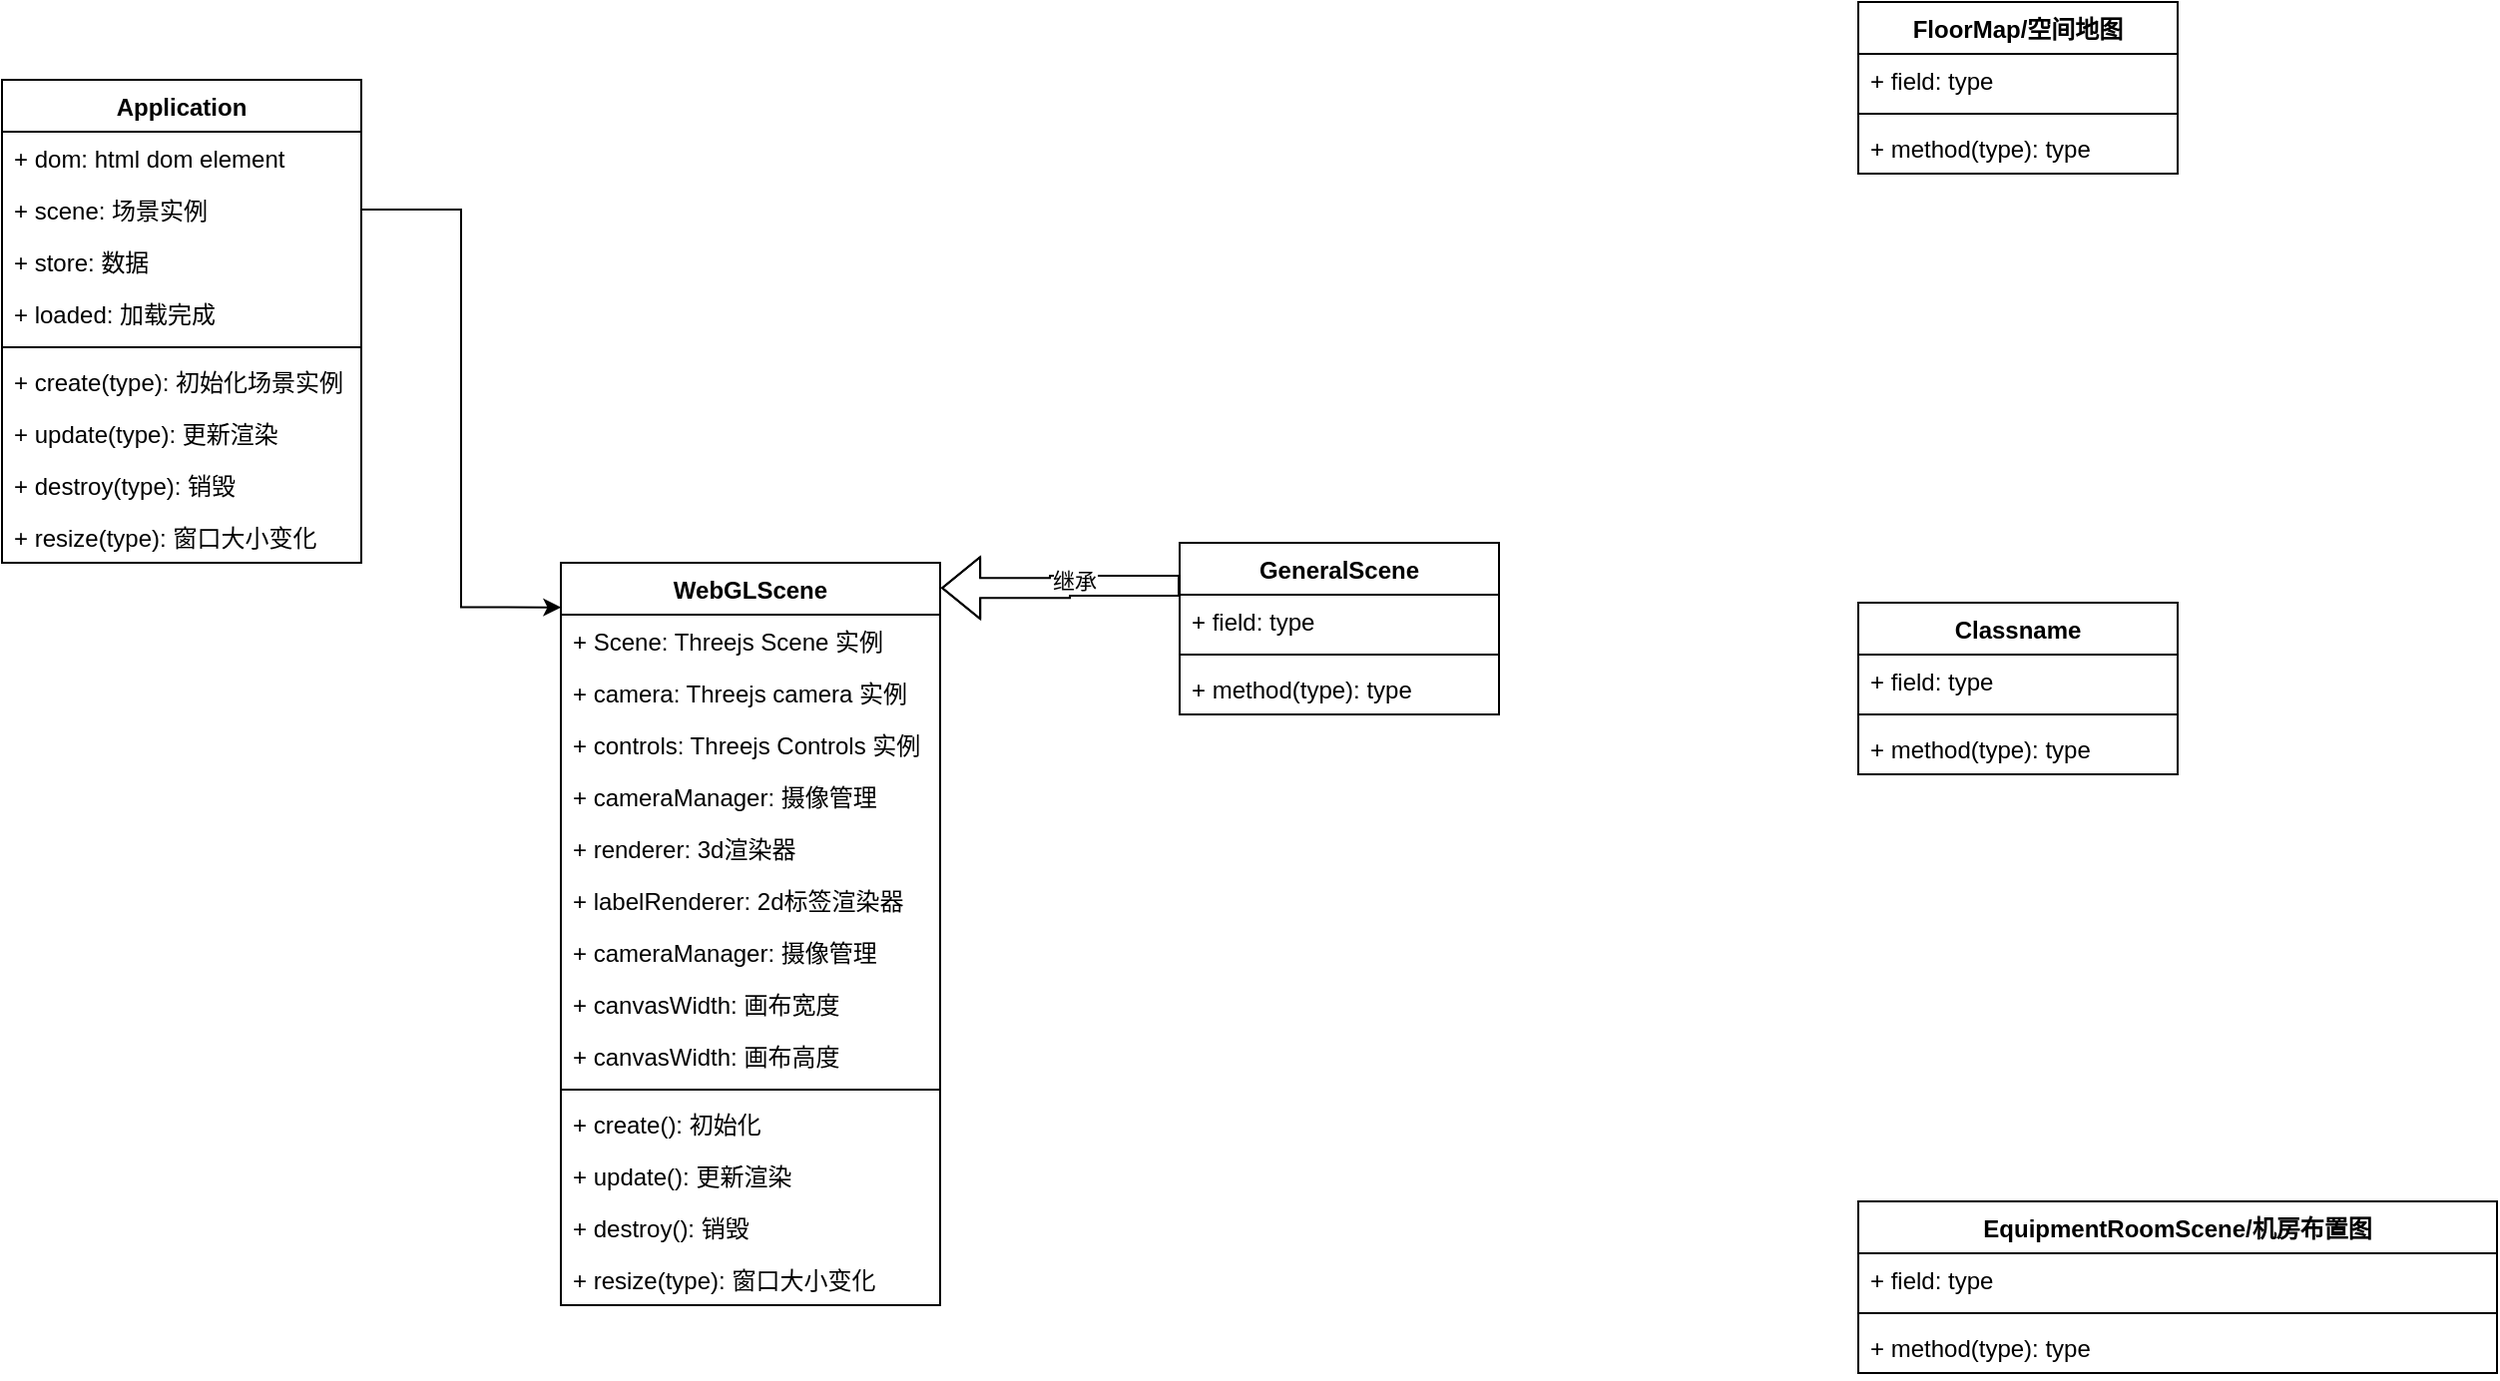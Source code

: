 <mxfile version="15.9.4" type="github">
  <diagram id="EdudkW2aPHIdIt6Wkw1W" name="Page-1">
    <mxGraphModel dx="2020" dy="1163" grid="1" gridSize="10" guides="1" tooltips="1" connect="1" arrows="1" fold="1" page="1" pageScale="1" pageWidth="827" pageHeight="1169" math="0" shadow="0">
      <root>
        <mxCell id="0" />
        <mxCell id="1" parent="0" />
        <mxCell id="uSqtEpiTZWyw5gjkjIYF-1" value="Application" style="swimlane;fontStyle=1;align=center;verticalAlign=top;childLayout=stackLayout;horizontal=1;startSize=26;horizontalStack=0;resizeParent=1;resizeParentMax=0;resizeLast=0;collapsible=1;marginBottom=0;" vertex="1" parent="1">
          <mxGeometry x="100" y="310" width="180" height="242" as="geometry" />
        </mxCell>
        <mxCell id="uSqtEpiTZWyw5gjkjIYF-2" value="+ dom: html dom element" style="text;strokeColor=none;fillColor=none;align=left;verticalAlign=top;spacingLeft=4;spacingRight=4;overflow=hidden;rotatable=0;points=[[0,0.5],[1,0.5]];portConstraint=eastwest;" vertex="1" parent="uSqtEpiTZWyw5gjkjIYF-1">
          <mxGeometry y="26" width="180" height="26" as="geometry" />
        </mxCell>
        <mxCell id="uSqtEpiTZWyw5gjkjIYF-5" value="+ scene: 场景实例" style="text;strokeColor=none;fillColor=none;align=left;verticalAlign=top;spacingLeft=4;spacingRight=4;overflow=hidden;rotatable=0;points=[[0,0.5],[1,0.5]];portConstraint=eastwest;" vertex="1" parent="uSqtEpiTZWyw5gjkjIYF-1">
          <mxGeometry y="52" width="180" height="26" as="geometry" />
        </mxCell>
        <mxCell id="uSqtEpiTZWyw5gjkjIYF-15" value="+ store: 数据" style="text;strokeColor=none;fillColor=none;align=left;verticalAlign=top;spacingLeft=4;spacingRight=4;overflow=hidden;rotatable=0;points=[[0,0.5],[1,0.5]];portConstraint=eastwest;" vertex="1" parent="uSqtEpiTZWyw5gjkjIYF-1">
          <mxGeometry y="78" width="180" height="26" as="geometry" />
        </mxCell>
        <mxCell id="uSqtEpiTZWyw5gjkjIYF-6" value="+ loaded: 加载完成" style="text;strokeColor=none;fillColor=none;align=left;verticalAlign=top;spacingLeft=4;spacingRight=4;overflow=hidden;rotatable=0;points=[[0,0.5],[1,0.5]];portConstraint=eastwest;" vertex="1" parent="uSqtEpiTZWyw5gjkjIYF-1">
          <mxGeometry y="104" width="180" height="26" as="geometry" />
        </mxCell>
        <mxCell id="uSqtEpiTZWyw5gjkjIYF-3" value="" style="line;strokeWidth=1;fillColor=none;align=left;verticalAlign=middle;spacingTop=-1;spacingLeft=3;spacingRight=3;rotatable=0;labelPosition=right;points=[];portConstraint=eastwest;" vertex="1" parent="uSqtEpiTZWyw5gjkjIYF-1">
          <mxGeometry y="130" width="180" height="8" as="geometry" />
        </mxCell>
        <mxCell id="uSqtEpiTZWyw5gjkjIYF-4" value="+ create(type): 初始化场景实例" style="text;strokeColor=none;fillColor=none;align=left;verticalAlign=top;spacingLeft=4;spacingRight=4;overflow=hidden;rotatable=0;points=[[0,0.5],[1,0.5]];portConstraint=eastwest;" vertex="1" parent="uSqtEpiTZWyw5gjkjIYF-1">
          <mxGeometry y="138" width="180" height="26" as="geometry" />
        </mxCell>
        <mxCell id="uSqtEpiTZWyw5gjkjIYF-7" value="+ update(type): 更新渲染" style="text;strokeColor=none;fillColor=none;align=left;verticalAlign=top;spacingLeft=4;spacingRight=4;overflow=hidden;rotatable=0;points=[[0,0.5],[1,0.5]];portConstraint=eastwest;" vertex="1" parent="uSqtEpiTZWyw5gjkjIYF-1">
          <mxGeometry y="164" width="180" height="26" as="geometry" />
        </mxCell>
        <mxCell id="uSqtEpiTZWyw5gjkjIYF-8" value="+ destroy(type): 销毁" style="text;strokeColor=none;fillColor=none;align=left;verticalAlign=top;spacingLeft=4;spacingRight=4;overflow=hidden;rotatable=0;points=[[0,0.5],[1,0.5]];portConstraint=eastwest;" vertex="1" parent="uSqtEpiTZWyw5gjkjIYF-1">
          <mxGeometry y="190" width="180" height="26" as="geometry" />
        </mxCell>
        <mxCell id="uSqtEpiTZWyw5gjkjIYF-9" value="+ resize(type): 窗口大小变化" style="text;strokeColor=none;fillColor=none;align=left;verticalAlign=top;spacingLeft=4;spacingRight=4;overflow=hidden;rotatable=0;points=[[0,0.5],[1,0.5]];portConstraint=eastwest;" vertex="1" parent="uSqtEpiTZWyw5gjkjIYF-1">
          <mxGeometry y="216" width="180" height="26" as="geometry" />
        </mxCell>
        <mxCell id="uSqtEpiTZWyw5gjkjIYF-10" value="WebGLScene" style="swimlane;fontStyle=1;align=center;verticalAlign=top;childLayout=stackLayout;horizontal=1;startSize=26;horizontalStack=0;resizeParent=1;resizeParentMax=0;resizeLast=0;collapsible=1;marginBottom=0;" vertex="1" parent="1">
          <mxGeometry x="380" y="552" width="190" height="372" as="geometry" />
        </mxCell>
        <mxCell id="uSqtEpiTZWyw5gjkjIYF-11" value="+ Scene: Threejs Scene 实例" style="text;strokeColor=none;fillColor=none;align=left;verticalAlign=top;spacingLeft=4;spacingRight=4;overflow=hidden;rotatable=0;points=[[0,0.5],[1,0.5]];portConstraint=eastwest;" vertex="1" parent="uSqtEpiTZWyw5gjkjIYF-10">
          <mxGeometry y="26" width="190" height="26" as="geometry" />
        </mxCell>
        <mxCell id="uSqtEpiTZWyw5gjkjIYF-14" value="+ camera: Threejs camera 实例" style="text;strokeColor=none;fillColor=none;align=left;verticalAlign=top;spacingLeft=4;spacingRight=4;overflow=hidden;rotatable=0;points=[[0,0.5],[1,0.5]];portConstraint=eastwest;" vertex="1" parent="uSqtEpiTZWyw5gjkjIYF-10">
          <mxGeometry y="52" width="190" height="26" as="geometry" />
        </mxCell>
        <mxCell id="uSqtEpiTZWyw5gjkjIYF-20" value="+ controls: Threejs Controls 实例" style="text;strokeColor=none;fillColor=none;align=left;verticalAlign=top;spacingLeft=4;spacingRight=4;overflow=hidden;rotatable=0;points=[[0,0.5],[1,0.5]];portConstraint=eastwest;" vertex="1" parent="uSqtEpiTZWyw5gjkjIYF-10">
          <mxGeometry y="78" width="190" height="26" as="geometry" />
        </mxCell>
        <mxCell id="uSqtEpiTZWyw5gjkjIYF-21" value="+ cameraManager: 摄像管理&#xa;" style="text;strokeColor=none;fillColor=none;align=left;verticalAlign=top;spacingLeft=4;spacingRight=4;overflow=hidden;rotatable=0;points=[[0,0.5],[1,0.5]];portConstraint=eastwest;" vertex="1" parent="uSqtEpiTZWyw5gjkjIYF-10">
          <mxGeometry y="104" width="190" height="26" as="geometry" />
        </mxCell>
        <mxCell id="uSqtEpiTZWyw5gjkjIYF-22" value="+ renderer: 3d渲染器&#xa;" style="text;strokeColor=none;fillColor=none;align=left;verticalAlign=top;spacingLeft=4;spacingRight=4;overflow=hidden;rotatable=0;points=[[0,0.5],[1,0.5]];portConstraint=eastwest;" vertex="1" parent="uSqtEpiTZWyw5gjkjIYF-10">
          <mxGeometry y="130" width="190" height="26" as="geometry" />
        </mxCell>
        <mxCell id="uSqtEpiTZWyw5gjkjIYF-23" value="+ labelRenderer: 2d标签渲染器&#xa;" style="text;strokeColor=none;fillColor=none;align=left;verticalAlign=top;spacingLeft=4;spacingRight=4;overflow=hidden;rotatable=0;points=[[0,0.5],[1,0.5]];portConstraint=eastwest;" vertex="1" parent="uSqtEpiTZWyw5gjkjIYF-10">
          <mxGeometry y="156" width="190" height="26" as="geometry" />
        </mxCell>
        <mxCell id="uSqtEpiTZWyw5gjkjIYF-24" value="+ cameraManager: 摄像管理&#xa;" style="text;strokeColor=none;fillColor=none;align=left;verticalAlign=top;spacingLeft=4;spacingRight=4;overflow=hidden;rotatable=0;points=[[0,0.5],[1,0.5]];portConstraint=eastwest;" vertex="1" parent="uSqtEpiTZWyw5gjkjIYF-10">
          <mxGeometry y="182" width="190" height="26" as="geometry" />
        </mxCell>
        <mxCell id="uSqtEpiTZWyw5gjkjIYF-26" value="+ canvasWidth: 画布宽度&#xa;" style="text;strokeColor=none;fillColor=none;align=left;verticalAlign=top;spacingLeft=4;spacingRight=4;overflow=hidden;rotatable=0;points=[[0,0.5],[1,0.5]];portConstraint=eastwest;" vertex="1" parent="uSqtEpiTZWyw5gjkjIYF-10">
          <mxGeometry y="208" width="190" height="26" as="geometry" />
        </mxCell>
        <mxCell id="uSqtEpiTZWyw5gjkjIYF-27" value="+ canvasWidth: 画布高度&#xa;" style="text;strokeColor=none;fillColor=none;align=left;verticalAlign=top;spacingLeft=4;spacingRight=4;overflow=hidden;rotatable=0;points=[[0,0.5],[1,0.5]];portConstraint=eastwest;" vertex="1" parent="uSqtEpiTZWyw5gjkjIYF-10">
          <mxGeometry y="234" width="190" height="26" as="geometry" />
        </mxCell>
        <mxCell id="uSqtEpiTZWyw5gjkjIYF-12" value="" style="line;strokeWidth=1;fillColor=none;align=left;verticalAlign=middle;spacingTop=-1;spacingLeft=3;spacingRight=3;rotatable=0;labelPosition=right;points=[];portConstraint=eastwest;" vertex="1" parent="uSqtEpiTZWyw5gjkjIYF-10">
          <mxGeometry y="260" width="190" height="8" as="geometry" />
        </mxCell>
        <mxCell id="uSqtEpiTZWyw5gjkjIYF-13" value="+ create(): 初始化" style="text;strokeColor=none;fillColor=none;align=left;verticalAlign=top;spacingLeft=4;spacingRight=4;overflow=hidden;rotatable=0;points=[[0,0.5],[1,0.5]];portConstraint=eastwest;" vertex="1" parent="uSqtEpiTZWyw5gjkjIYF-10">
          <mxGeometry y="268" width="190" height="26" as="geometry" />
        </mxCell>
        <mxCell id="uSqtEpiTZWyw5gjkjIYF-16" value="+ update(): 更新渲染" style="text;strokeColor=none;fillColor=none;align=left;verticalAlign=top;spacingLeft=4;spacingRight=4;overflow=hidden;rotatable=0;points=[[0,0.5],[1,0.5]];portConstraint=eastwest;" vertex="1" parent="uSqtEpiTZWyw5gjkjIYF-10">
          <mxGeometry y="294" width="190" height="26" as="geometry" />
        </mxCell>
        <mxCell id="uSqtEpiTZWyw5gjkjIYF-17" value="+ destroy(): 销毁" style="text;strokeColor=none;fillColor=none;align=left;verticalAlign=top;spacingLeft=4;spacingRight=4;overflow=hidden;rotatable=0;points=[[0,0.5],[1,0.5]];portConstraint=eastwest;" vertex="1" parent="uSqtEpiTZWyw5gjkjIYF-10">
          <mxGeometry y="320" width="190" height="26" as="geometry" />
        </mxCell>
        <mxCell id="uSqtEpiTZWyw5gjkjIYF-18" value="+ resize(type): 窗口大小变化" style="text;strokeColor=none;fillColor=none;align=left;verticalAlign=top;spacingLeft=4;spacingRight=4;overflow=hidden;rotatable=0;points=[[0,0.5],[1,0.5]];portConstraint=eastwest;" vertex="1" parent="uSqtEpiTZWyw5gjkjIYF-10">
          <mxGeometry y="346" width="190" height="26" as="geometry" />
        </mxCell>
        <mxCell id="uSqtEpiTZWyw5gjkjIYF-19" style="edgeStyle=orthogonalEdgeStyle;rounded=0;orthogonalLoop=1;jettySize=auto;html=1;exitX=1;exitY=0.5;exitDx=0;exitDy=0;entryX=0.001;entryY=0.06;entryDx=0;entryDy=0;entryPerimeter=0;" edge="1" parent="1" source="uSqtEpiTZWyw5gjkjIYF-5" target="uSqtEpiTZWyw5gjkjIYF-10">
          <mxGeometry relative="1" as="geometry" />
        </mxCell>
        <mxCell id="uSqtEpiTZWyw5gjkjIYF-32" style="edgeStyle=orthogonalEdgeStyle;rounded=0;orthogonalLoop=1;jettySize=auto;html=1;exitX=0;exitY=0.25;exitDx=0;exitDy=0;entryX=1.003;entryY=0.034;entryDx=0;entryDy=0;entryPerimeter=0;shape=flexArrow;" edge="1" parent="1" source="uSqtEpiTZWyw5gjkjIYF-28" target="uSqtEpiTZWyw5gjkjIYF-10">
          <mxGeometry relative="1" as="geometry" />
        </mxCell>
        <mxCell id="uSqtEpiTZWyw5gjkjIYF-33" value="继承" style="edgeLabel;html=1;align=center;verticalAlign=middle;resizable=0;points=[];" vertex="1" connectable="0" parent="uSqtEpiTZWyw5gjkjIYF-32">
          <mxGeometry x="-0.116" y="-3" relative="1" as="geometry">
            <mxPoint as="offset" />
          </mxGeometry>
        </mxCell>
        <mxCell id="uSqtEpiTZWyw5gjkjIYF-28" value="GeneralScene" style="swimlane;fontStyle=1;align=center;verticalAlign=top;childLayout=stackLayout;horizontal=1;startSize=26;horizontalStack=0;resizeParent=1;resizeParentMax=0;resizeLast=0;collapsible=1;marginBottom=0;" vertex="1" parent="1">
          <mxGeometry x="690" y="542" width="160" height="86" as="geometry" />
        </mxCell>
        <mxCell id="uSqtEpiTZWyw5gjkjIYF-29" value="+ field: type" style="text;strokeColor=none;fillColor=none;align=left;verticalAlign=top;spacingLeft=4;spacingRight=4;overflow=hidden;rotatable=0;points=[[0,0.5],[1,0.5]];portConstraint=eastwest;" vertex="1" parent="uSqtEpiTZWyw5gjkjIYF-28">
          <mxGeometry y="26" width="160" height="26" as="geometry" />
        </mxCell>
        <mxCell id="uSqtEpiTZWyw5gjkjIYF-30" value="" style="line;strokeWidth=1;fillColor=none;align=left;verticalAlign=middle;spacingTop=-1;spacingLeft=3;spacingRight=3;rotatable=0;labelPosition=right;points=[];portConstraint=eastwest;" vertex="1" parent="uSqtEpiTZWyw5gjkjIYF-28">
          <mxGeometry y="52" width="160" height="8" as="geometry" />
        </mxCell>
        <mxCell id="uSqtEpiTZWyw5gjkjIYF-31" value="+ method(type): type" style="text;strokeColor=none;fillColor=none;align=left;verticalAlign=top;spacingLeft=4;spacingRight=4;overflow=hidden;rotatable=0;points=[[0,0.5],[1,0.5]];portConstraint=eastwest;" vertex="1" parent="uSqtEpiTZWyw5gjkjIYF-28">
          <mxGeometry y="60" width="160" height="26" as="geometry" />
        </mxCell>
        <mxCell id="uSqtEpiTZWyw5gjkjIYF-35" value="FloorMap/空间地图" style="swimlane;fontStyle=1;align=center;verticalAlign=top;childLayout=stackLayout;horizontal=1;startSize=26;horizontalStack=0;resizeParent=1;resizeParentMax=0;resizeLast=0;collapsible=1;marginBottom=0;" vertex="1" parent="1">
          <mxGeometry x="1030" y="271" width="160" height="86" as="geometry" />
        </mxCell>
        <mxCell id="uSqtEpiTZWyw5gjkjIYF-36" value="+ field: type" style="text;strokeColor=none;fillColor=none;align=left;verticalAlign=top;spacingLeft=4;spacingRight=4;overflow=hidden;rotatable=0;points=[[0,0.5],[1,0.5]];portConstraint=eastwest;" vertex="1" parent="uSqtEpiTZWyw5gjkjIYF-35">
          <mxGeometry y="26" width="160" height="26" as="geometry" />
        </mxCell>
        <mxCell id="uSqtEpiTZWyw5gjkjIYF-37" value="" style="line;strokeWidth=1;fillColor=none;align=left;verticalAlign=middle;spacingTop=-1;spacingLeft=3;spacingRight=3;rotatable=0;labelPosition=right;points=[];portConstraint=eastwest;" vertex="1" parent="uSqtEpiTZWyw5gjkjIYF-35">
          <mxGeometry y="52" width="160" height="8" as="geometry" />
        </mxCell>
        <mxCell id="uSqtEpiTZWyw5gjkjIYF-38" value="+ method(type): type" style="text;strokeColor=none;fillColor=none;align=left;verticalAlign=top;spacingLeft=4;spacingRight=4;overflow=hidden;rotatable=0;points=[[0,0.5],[1,0.5]];portConstraint=eastwest;" vertex="1" parent="uSqtEpiTZWyw5gjkjIYF-35">
          <mxGeometry y="60" width="160" height="26" as="geometry" />
        </mxCell>
        <mxCell id="uSqtEpiTZWyw5gjkjIYF-39" value="Classname" style="swimlane;fontStyle=1;align=center;verticalAlign=top;childLayout=stackLayout;horizontal=1;startSize=26;horizontalStack=0;resizeParent=1;resizeParentMax=0;resizeLast=0;collapsible=1;marginBottom=0;" vertex="1" parent="1">
          <mxGeometry x="1030" y="572" width="160" height="86" as="geometry" />
        </mxCell>
        <mxCell id="uSqtEpiTZWyw5gjkjIYF-40" value="+ field: type" style="text;strokeColor=none;fillColor=none;align=left;verticalAlign=top;spacingLeft=4;spacingRight=4;overflow=hidden;rotatable=0;points=[[0,0.5],[1,0.5]];portConstraint=eastwest;" vertex="1" parent="uSqtEpiTZWyw5gjkjIYF-39">
          <mxGeometry y="26" width="160" height="26" as="geometry" />
        </mxCell>
        <mxCell id="uSqtEpiTZWyw5gjkjIYF-41" value="" style="line;strokeWidth=1;fillColor=none;align=left;verticalAlign=middle;spacingTop=-1;spacingLeft=3;spacingRight=3;rotatable=0;labelPosition=right;points=[];portConstraint=eastwest;" vertex="1" parent="uSqtEpiTZWyw5gjkjIYF-39">
          <mxGeometry y="52" width="160" height="8" as="geometry" />
        </mxCell>
        <mxCell id="uSqtEpiTZWyw5gjkjIYF-42" value="+ method(type): type" style="text;strokeColor=none;fillColor=none;align=left;verticalAlign=top;spacingLeft=4;spacingRight=4;overflow=hidden;rotatable=0;points=[[0,0.5],[1,0.5]];portConstraint=eastwest;" vertex="1" parent="uSqtEpiTZWyw5gjkjIYF-39">
          <mxGeometry y="60" width="160" height="26" as="geometry" />
        </mxCell>
        <mxCell id="uSqtEpiTZWyw5gjkjIYF-43" value="EquipmentRoomScene/机房布置图" style="swimlane;fontStyle=1;align=center;verticalAlign=top;childLayout=stackLayout;horizontal=1;startSize=26;horizontalStack=0;resizeParent=1;resizeParentMax=0;resizeLast=0;collapsible=1;marginBottom=0;" vertex="1" parent="1">
          <mxGeometry x="1030" y="872" width="320" height="86" as="geometry" />
        </mxCell>
        <mxCell id="uSqtEpiTZWyw5gjkjIYF-44" value="+ field: type" style="text;strokeColor=none;fillColor=none;align=left;verticalAlign=top;spacingLeft=4;spacingRight=4;overflow=hidden;rotatable=0;points=[[0,0.5],[1,0.5]];portConstraint=eastwest;" vertex="1" parent="uSqtEpiTZWyw5gjkjIYF-43">
          <mxGeometry y="26" width="320" height="26" as="geometry" />
        </mxCell>
        <mxCell id="uSqtEpiTZWyw5gjkjIYF-45" value="" style="line;strokeWidth=1;fillColor=none;align=left;verticalAlign=middle;spacingTop=-1;spacingLeft=3;spacingRight=3;rotatable=0;labelPosition=right;points=[];portConstraint=eastwest;" vertex="1" parent="uSqtEpiTZWyw5gjkjIYF-43">
          <mxGeometry y="52" width="320" height="8" as="geometry" />
        </mxCell>
        <mxCell id="uSqtEpiTZWyw5gjkjIYF-46" value="+ method(type): type" style="text;strokeColor=none;fillColor=none;align=left;verticalAlign=top;spacingLeft=4;spacingRight=4;overflow=hidden;rotatable=0;points=[[0,0.5],[1,0.5]];portConstraint=eastwest;" vertex="1" parent="uSqtEpiTZWyw5gjkjIYF-43">
          <mxGeometry y="60" width="320" height="26" as="geometry" />
        </mxCell>
      </root>
    </mxGraphModel>
  </diagram>
</mxfile>
